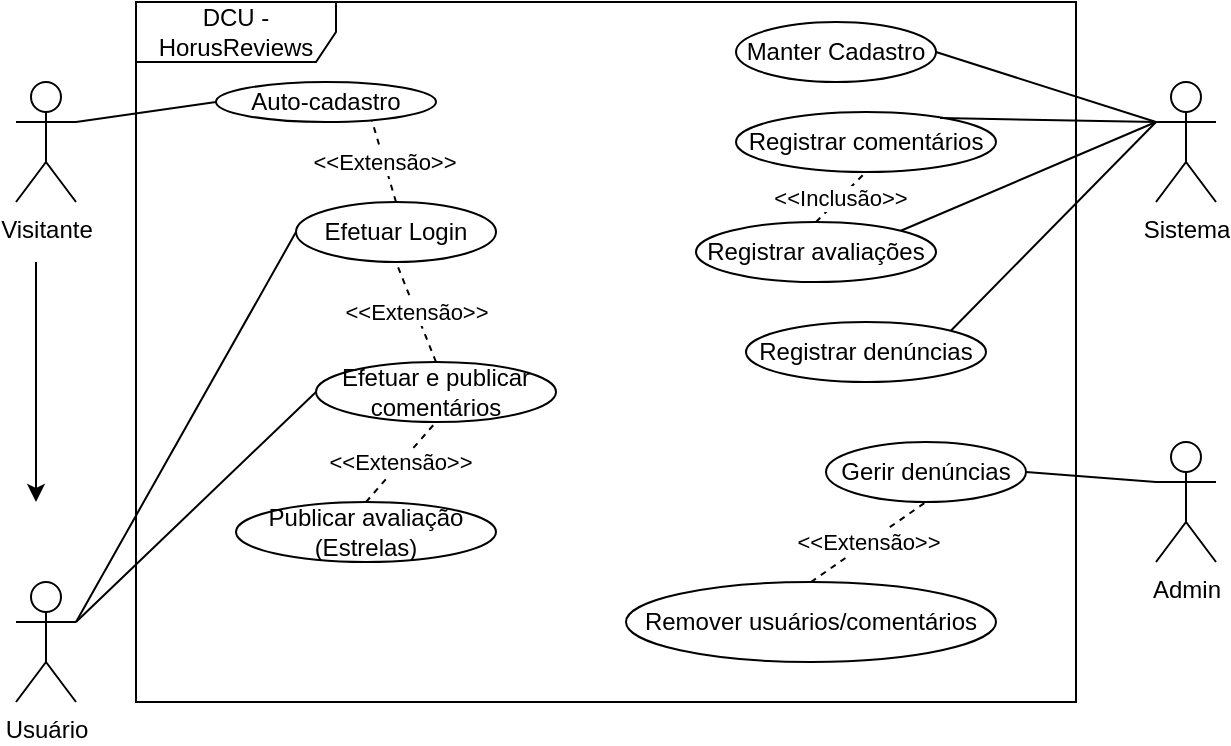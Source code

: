<mxfile version="17.4.6" type="device"><diagram id="FbQ6eT7JwiQWoGAiCEA9" name="Page-1"><mxGraphModel dx="1038" dy="528" grid="1" gridSize="10" guides="1" tooltips="1" connect="1" arrows="1" fold="1" page="1" pageScale="1" pageWidth="827" pageHeight="1169" math="0" shadow="0"><root><mxCell id="0"/><mxCell id="1" parent="0"/><mxCell id="AxM0I5MULCCZh0t0uLQh-1" value="&lt;div&gt;Visitante&lt;/div&gt;" style="shape=umlActor;verticalLabelPosition=bottom;verticalAlign=top;html=1;outlineConnect=0;" vertex="1" parent="1"><mxGeometry x="50" y="70" width="30" height="60" as="geometry"/></mxCell><mxCell id="AxM0I5MULCCZh0t0uLQh-2" value="" style="endArrow=classic;html=1;rounded=0;" edge="1" parent="1"><mxGeometry width="50" height="50" relative="1" as="geometry"><mxPoint x="60" y="160" as="sourcePoint"/><mxPoint x="60" y="280" as="targetPoint"/></mxGeometry></mxCell><mxCell id="AxM0I5MULCCZh0t0uLQh-3" value="&lt;div&gt;Usuário&lt;/div&gt;" style="shape=umlActor;verticalLabelPosition=bottom;verticalAlign=top;html=1;outlineConnect=0;" vertex="1" parent="1"><mxGeometry x="50" y="320" width="30" height="60" as="geometry"/></mxCell><mxCell id="AxM0I5MULCCZh0t0uLQh-5" value="&lt;div&gt;DCU - HorusReviews&lt;/div&gt;" style="shape=umlFrame;whiteSpace=wrap;html=1;width=100;height=30;" vertex="1" parent="1"><mxGeometry x="110" y="30" width="470" height="350" as="geometry"/></mxCell><mxCell id="AxM0I5MULCCZh0t0uLQh-6" value="&lt;div&gt;Auto-cadastro&lt;/div&gt;" style="ellipse;whiteSpace=wrap;html=1;" vertex="1" parent="1"><mxGeometry x="150" y="70" width="110" height="20" as="geometry"/></mxCell><mxCell id="AxM0I5MULCCZh0t0uLQh-8" value="&lt;div&gt;&amp;lt;&amp;lt;Extensão&amp;gt;&amp;gt;&lt;/div&gt;" style="endArrow=none;dashed=1;html=1;rounded=0;entryX=0.709;entryY=0.967;entryDx=0;entryDy=0;entryPerimeter=0;exitX=0.5;exitY=0;exitDx=0;exitDy=0;" edge="1" parent="1" source="AxM0I5MULCCZh0t0uLQh-9" target="AxM0I5MULCCZh0t0uLQh-6"><mxGeometry width="50" height="50" relative="1" as="geometry"><mxPoint x="250" y="180" as="sourcePoint"/><mxPoint x="300" y="130" as="targetPoint"/></mxGeometry></mxCell><mxCell id="AxM0I5MULCCZh0t0uLQh-9" value="&lt;div&gt;Efetuar Login&lt;/div&gt;" style="ellipse;whiteSpace=wrap;html=1;" vertex="1" parent="1"><mxGeometry x="190" y="130" width="100" height="30" as="geometry"/></mxCell><mxCell id="AxM0I5MULCCZh0t0uLQh-11" value="" style="endArrow=none;html=1;rounded=0;exitX=1;exitY=0.333;exitDx=0;exitDy=0;exitPerimeter=0;entryX=0;entryY=0.5;entryDx=0;entryDy=0;" edge="1" parent="1" source="AxM0I5MULCCZh0t0uLQh-1" target="AxM0I5MULCCZh0t0uLQh-6"><mxGeometry width="50" height="50" relative="1" as="geometry"><mxPoint x="150" y="130" as="sourcePoint"/><mxPoint x="200" y="80" as="targetPoint"/></mxGeometry></mxCell><mxCell id="AxM0I5MULCCZh0t0uLQh-12" value="" style="endArrow=none;html=1;rounded=0;entryX=0;entryY=0.5;entryDx=0;entryDy=0;exitX=1;exitY=0.333;exitDx=0;exitDy=0;exitPerimeter=0;" edge="1" parent="1" source="AxM0I5MULCCZh0t0uLQh-3" target="AxM0I5MULCCZh0t0uLQh-9"><mxGeometry width="50" height="50" relative="1" as="geometry"><mxPoint x="130" y="270" as="sourcePoint"/><mxPoint x="180" y="220" as="targetPoint"/></mxGeometry></mxCell><mxCell id="AxM0I5MULCCZh0t0uLQh-13" value="&lt;div&gt;&amp;lt;&amp;lt;Extensão&amp;gt;&amp;gt;&lt;/div&gt;" style="endArrow=none;dashed=1;html=1;rounded=0;entryX=0.5;entryY=1;entryDx=0;entryDy=0;exitX=0.5;exitY=0;exitDx=0;exitDy=0;" edge="1" parent="1" source="AxM0I5MULCCZh0t0uLQh-21" target="AxM0I5MULCCZh0t0uLQh-9"><mxGeometry width="50" height="50" relative="1" as="geometry"><mxPoint x="250" y="240" as="sourcePoint"/><mxPoint x="300" y="220" as="targetPoint"/></mxGeometry></mxCell><mxCell id="AxM0I5MULCCZh0t0uLQh-14" value="&lt;div&gt;Sistema&lt;/div&gt;&lt;div&gt;&lt;br&gt;&lt;/div&gt;" style="shape=umlActor;verticalLabelPosition=bottom;verticalAlign=top;html=1;outlineConnect=0;" vertex="1" parent="1"><mxGeometry x="620" y="70" width="30" height="60" as="geometry"/></mxCell><mxCell id="AxM0I5MULCCZh0t0uLQh-15" value="Manter Cadastro" style="ellipse;whiteSpace=wrap;html=1;" vertex="1" parent="1"><mxGeometry x="410" y="40" width="100" height="30" as="geometry"/></mxCell><mxCell id="AxM0I5MULCCZh0t0uLQh-16" value="" style="endArrow=none;html=1;rounded=0;entryX=0;entryY=0.333;entryDx=0;entryDy=0;entryPerimeter=0;exitX=1;exitY=0.5;exitDx=0;exitDy=0;" edge="1" parent="1" source="AxM0I5MULCCZh0t0uLQh-15" target="AxM0I5MULCCZh0t0uLQh-14"><mxGeometry width="50" height="50" relative="1" as="geometry"><mxPoint x="440" y="200" as="sourcePoint"/><mxPoint x="490" y="150" as="targetPoint"/></mxGeometry></mxCell><mxCell id="AxM0I5MULCCZh0t0uLQh-18" value="Registrar comentários" style="ellipse;whiteSpace=wrap;html=1;" vertex="1" parent="1"><mxGeometry x="410" y="85" width="130" height="30" as="geometry"/></mxCell><mxCell id="AxM0I5MULCCZh0t0uLQh-19" value="" style="endArrow=none;html=1;rounded=0;entryX=0;entryY=0.333;entryDx=0;entryDy=0;entryPerimeter=0;exitX=0.785;exitY=0.1;exitDx=0;exitDy=0;exitPerimeter=0;" edge="1" parent="1" source="AxM0I5MULCCZh0t0uLQh-18" target="AxM0I5MULCCZh0t0uLQh-14"><mxGeometry width="50" height="50" relative="1" as="geometry"><mxPoint x="500" y="150" as="sourcePoint"/><mxPoint x="550" y="100" as="targetPoint"/></mxGeometry></mxCell><mxCell id="AxM0I5MULCCZh0t0uLQh-21" value="&lt;div&gt;Efetuar e publicar comentários&lt;/div&gt;" style="ellipse;whiteSpace=wrap;html=1;" vertex="1" parent="1"><mxGeometry x="200" y="210" width="120" height="30" as="geometry"/></mxCell><mxCell id="AxM0I5MULCCZh0t0uLQh-23" value="" style="endArrow=none;html=1;rounded=0;exitX=1;exitY=0.333;exitDx=0;exitDy=0;exitPerimeter=0;entryX=0;entryY=0.5;entryDx=0;entryDy=0;" edge="1" parent="1" source="AxM0I5MULCCZh0t0uLQh-3" target="AxM0I5MULCCZh0t0uLQh-21"><mxGeometry width="50" height="50" relative="1" as="geometry"><mxPoint x="150" y="350" as="sourcePoint"/><mxPoint x="200" y="300" as="targetPoint"/></mxGeometry></mxCell><mxCell id="AxM0I5MULCCZh0t0uLQh-24" value="&lt;div&gt;&amp;lt;&amp;lt;Extensão&amp;gt;&amp;gt;&lt;/div&gt;" style="endArrow=none;dashed=1;html=1;rounded=0;entryX=0.5;entryY=1;entryDx=0;entryDy=0;exitX=0.5;exitY=0;exitDx=0;exitDy=0;" edge="1" parent="1" source="AxM0I5MULCCZh0t0uLQh-25" target="AxM0I5MULCCZh0t0uLQh-21"><mxGeometry width="50" height="50" relative="1" as="geometry"><mxPoint x="270" y="280" as="sourcePoint"/><mxPoint x="310" y="280" as="targetPoint"/></mxGeometry></mxCell><mxCell id="AxM0I5MULCCZh0t0uLQh-25" value="&lt;div&gt;Publicar avaliação &lt;br&gt;&lt;/div&gt;&lt;div&gt;(Estrelas)&lt;/div&gt;" style="ellipse;whiteSpace=wrap;html=1;" vertex="1" parent="1"><mxGeometry x="160" y="280" width="130" height="30" as="geometry"/></mxCell><mxCell id="AxM0I5MULCCZh0t0uLQh-26" value="" style="endArrow=none;html=1;rounded=0;entryX=0;entryY=0.333;entryDx=0;entryDy=0;entryPerimeter=0;exitX=1;exitY=0;exitDx=0;exitDy=0;" edge="1" parent="1" source="AxM0I5MULCCZh0t0uLQh-27" target="AxM0I5MULCCZh0t0uLQh-14"><mxGeometry width="50" height="50" relative="1" as="geometry"><mxPoint x="440" y="230" as="sourcePoint"/><mxPoint x="490" y="180" as="targetPoint"/></mxGeometry></mxCell><mxCell id="AxM0I5MULCCZh0t0uLQh-27" value="Registrar avaliações" style="ellipse;whiteSpace=wrap;html=1;" vertex="1" parent="1"><mxGeometry x="390" y="140" width="120" height="30" as="geometry"/></mxCell><mxCell id="AxM0I5MULCCZh0t0uLQh-28" value="&amp;lt;&amp;lt;Inclusão&amp;gt;&amp;gt;" style="endArrow=none;dashed=1;html=1;rounded=0;entryX=0.5;entryY=1;entryDx=0;entryDy=0;exitX=0.5;exitY=0;exitDx=0;exitDy=0;" edge="1" parent="1" source="AxM0I5MULCCZh0t0uLQh-27" target="AxM0I5MULCCZh0t0uLQh-18"><mxGeometry width="50" height="50" relative="1" as="geometry"><mxPoint x="290" y="220" as="sourcePoint"/><mxPoint x="340" y="170" as="targetPoint"/></mxGeometry></mxCell><mxCell id="AxM0I5MULCCZh0t0uLQh-29" value="Admin" style="shape=umlActor;verticalLabelPosition=bottom;verticalAlign=top;html=1;outlineConnect=0;" vertex="1" parent="1"><mxGeometry x="620" y="250" width="30" height="60" as="geometry"/></mxCell><mxCell id="AxM0I5MULCCZh0t0uLQh-30" value="" style="endArrow=none;html=1;rounded=0;entryX=0;entryY=0.333;entryDx=0;entryDy=0;entryPerimeter=0;exitX=1;exitY=0.5;exitDx=0;exitDy=0;" edge="1" parent="1" source="AxM0I5MULCCZh0t0uLQh-35" target="AxM0I5MULCCZh0t0uLQh-29"><mxGeometry width="50" height="50" relative="1" as="geometry"><mxPoint x="570" y="300" as="sourcePoint"/><mxPoint x="620" y="250" as="targetPoint"/></mxGeometry></mxCell><mxCell id="AxM0I5MULCCZh0t0uLQh-32" value="Registrar denúncias" style="ellipse;whiteSpace=wrap;html=1;" vertex="1" parent="1"><mxGeometry x="415" y="190" width="120" height="30" as="geometry"/></mxCell><mxCell id="AxM0I5MULCCZh0t0uLQh-33" value="" style="endArrow=none;html=1;rounded=0;entryX=0;entryY=0.333;entryDx=0;entryDy=0;entryPerimeter=0;exitX=1;exitY=0;exitDx=0;exitDy=0;" edge="1" parent="1" source="AxM0I5MULCCZh0t0uLQh-32" target="AxM0I5MULCCZh0t0uLQh-14"><mxGeometry width="50" height="50" relative="1" as="geometry"><mxPoint x="510" y="190" as="sourcePoint"/><mxPoint x="560" y="140" as="targetPoint"/></mxGeometry></mxCell><mxCell id="AxM0I5MULCCZh0t0uLQh-35" value="Gerir denúncias" style="ellipse;whiteSpace=wrap;html=1;" vertex="1" parent="1"><mxGeometry x="455" y="250" width="100" height="30" as="geometry"/></mxCell><mxCell id="AxM0I5MULCCZh0t0uLQh-36" value="Remover usuários/comentários" style="ellipse;whiteSpace=wrap;html=1;" vertex="1" parent="1"><mxGeometry x="355" y="320" width="185" height="40" as="geometry"/></mxCell><mxCell id="AxM0I5MULCCZh0t0uLQh-37" value="&amp;lt;&amp;lt;Extensão&amp;gt;&amp;gt;" style="endArrow=none;dashed=1;html=1;rounded=0;entryX=0.5;entryY=1;entryDx=0;entryDy=0;exitX=0.5;exitY=0;exitDx=0;exitDy=0;" edge="1" parent="1" source="AxM0I5MULCCZh0t0uLQh-36" target="AxM0I5MULCCZh0t0uLQh-35"><mxGeometry width="50" height="50" relative="1" as="geometry"><mxPoint x="400" y="320" as="sourcePoint"/><mxPoint x="450" y="270" as="targetPoint"/></mxGeometry></mxCell></root></mxGraphModel></diagram></mxfile>